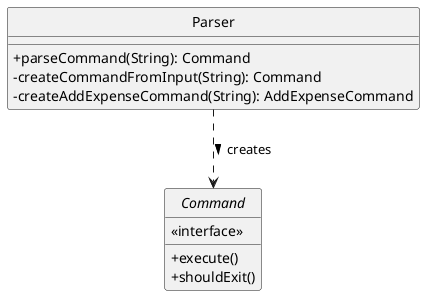 @startuml Parser_ClassDiagram
hide circle
skinparam classAttributeIconSize 0

class Parser {
  + parseCommand(String): Command
  - createCommandFromInput(String): Command
  - createAddExpenseCommand(String): AddExpenseCommand
}

interface Command {
  <<interface>>
  + execute()
  + shouldExit()
}

Parser ..> Command : creates >
@enduml